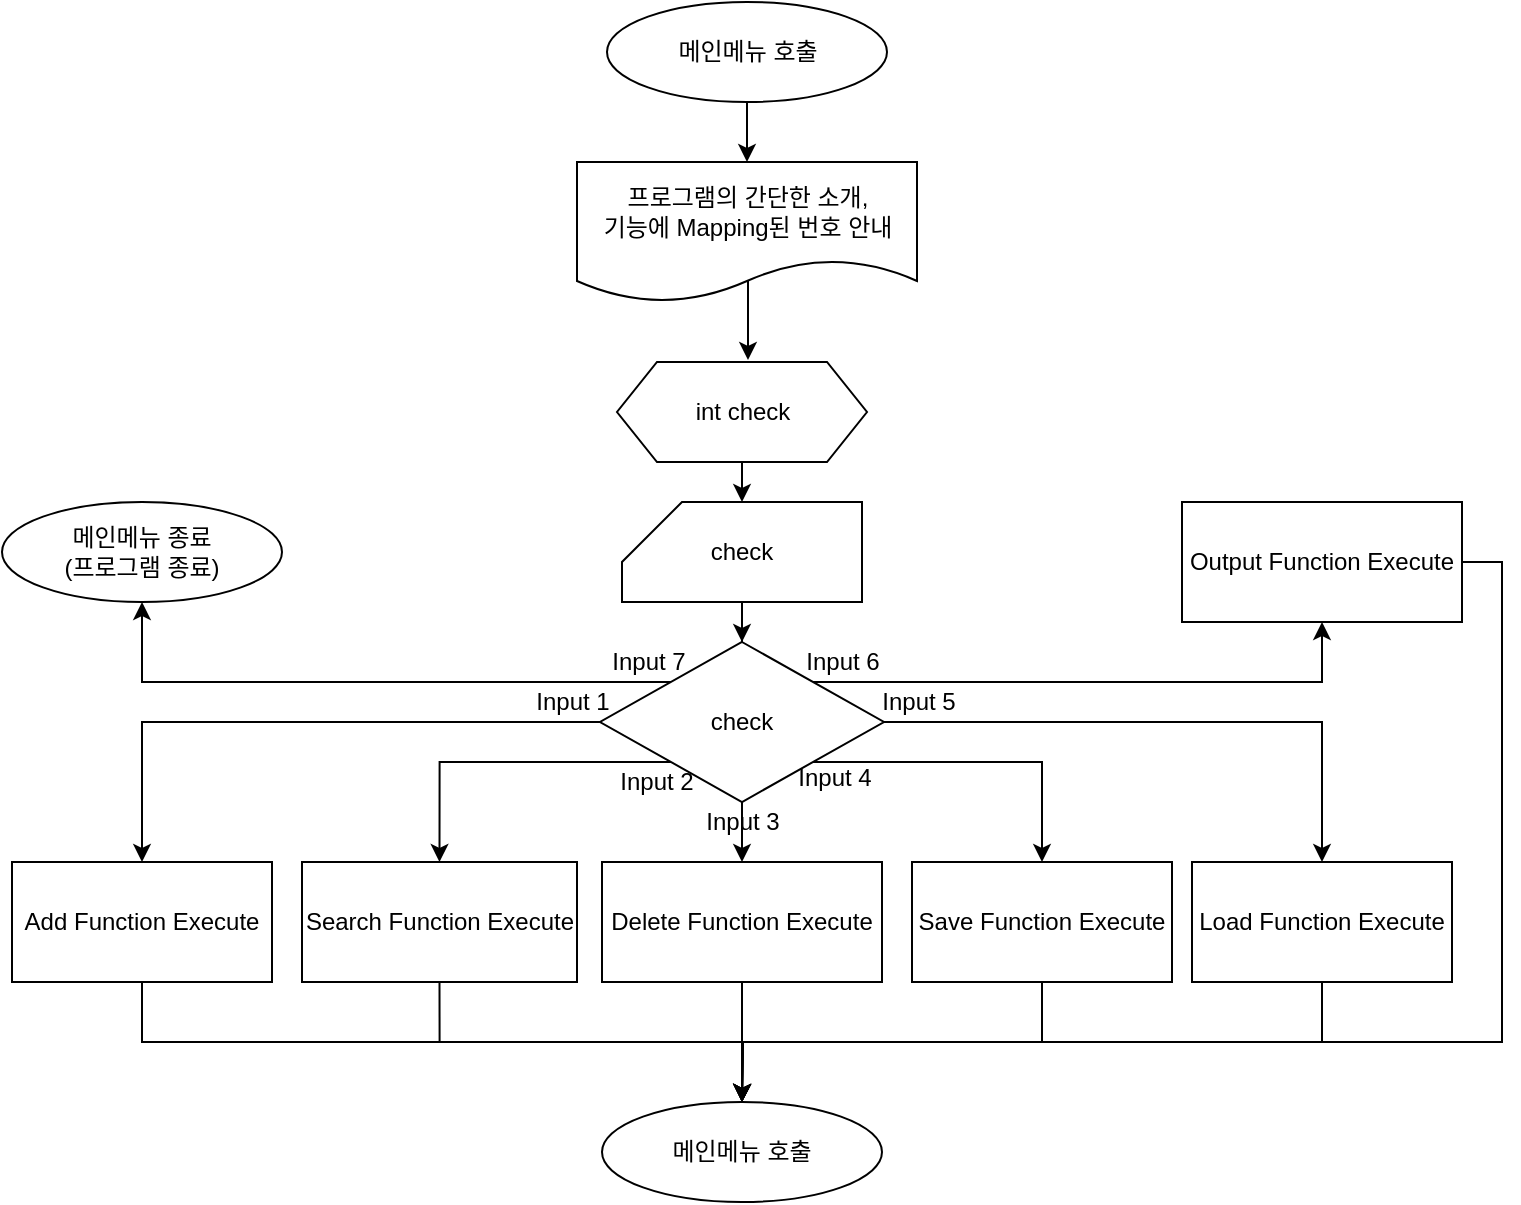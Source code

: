 <mxfile version="13.6.2" type="device"><diagram id="ubow2qTGX8DFZm3WDx6l" name="Page-1"><mxGraphModel dx="1326" dy="806" grid="1" gridSize="10" guides="1" tooltips="1" connect="1" arrows="1" fold="1" page="1" pageScale="1" pageWidth="1390" pageHeight="980" math="0" shadow="0"><root><mxCell id="0"/><mxCell id="1" parent="0"/><mxCell id="TG7QXEfmP0LjJ2ScFU4a-11" style="edgeStyle=orthogonalEdgeStyle;rounded=0;orthogonalLoop=1;jettySize=auto;html=1;exitX=0.5;exitY=1;exitDx=0;exitDy=0;entryX=0.5;entryY=0;entryDx=0;entryDy=0;" parent="1" source="TG7QXEfmP0LjJ2ScFU4a-1" target="TG7QXEfmP0LjJ2ScFU4a-2" edge="1"><mxGeometry relative="1" as="geometry"/></mxCell><mxCell id="TG7QXEfmP0LjJ2ScFU4a-1" value="메인메뉴 호출" style="ellipse;whiteSpace=wrap;html=1;" parent="1" vertex="1"><mxGeometry x="422.5" y="30" width="140" height="50" as="geometry"/></mxCell><mxCell id="TG7QXEfmP0LjJ2ScFU4a-15" style="edgeStyle=orthogonalEdgeStyle;rounded=0;orthogonalLoop=1;jettySize=auto;html=1;exitX=0.503;exitY=0.84;exitDx=0;exitDy=0;exitPerimeter=0;" parent="1" edge="1"><mxGeometry relative="1" as="geometry"><mxPoint x="491.01" y="168.8" as="sourcePoint"/><mxPoint x="493" y="209" as="targetPoint"/><Array as="points"><mxPoint x="493" y="169"/></Array></mxGeometry></mxCell><mxCell id="TG7QXEfmP0LjJ2ScFU4a-2" value="프로그램의 간단한 소개, &lt;br&gt;기능에 Mapping된 번호 안내" style="shape=document;whiteSpace=wrap;html=1;boundedLbl=1;" parent="1" vertex="1"><mxGeometry x="407.5" y="110" width="170" height="70" as="geometry"/></mxCell><mxCell id="TG7QXEfmP0LjJ2ScFU4a-16" style="edgeStyle=orthogonalEdgeStyle;rounded=0;orthogonalLoop=1;jettySize=auto;html=1;exitX=0.5;exitY=1;exitDx=0;exitDy=0;entryX=0.5;entryY=0;entryDx=0;entryDy=0;entryPerimeter=0;" parent="1" source="TG7QXEfmP0LjJ2ScFU4a-3" target="TG7QXEfmP0LjJ2ScFU4a-4" edge="1"><mxGeometry relative="1" as="geometry"/></mxCell><mxCell id="TG7QXEfmP0LjJ2ScFU4a-3" value="int check" style="shape=hexagon;perimeter=hexagonPerimeter2;whiteSpace=wrap;html=1;fixedSize=1;" parent="1" vertex="1"><mxGeometry x="427.5" y="210" width="125" height="50" as="geometry"/></mxCell><mxCell id="TG7QXEfmP0LjJ2ScFU4a-17" value="" style="edgeStyle=orthogonalEdgeStyle;rounded=0;orthogonalLoop=1;jettySize=auto;html=1;" parent="1" source="TG7QXEfmP0LjJ2ScFU4a-4" target="TG7QXEfmP0LjJ2ScFU4a-5" edge="1"><mxGeometry relative="1" as="geometry"/></mxCell><mxCell id="TG7QXEfmP0LjJ2ScFU4a-4" value="check" style="shape=card;whiteSpace=wrap;html=1;" parent="1" vertex="1"><mxGeometry x="430" y="280" width="120" height="50" as="geometry"/></mxCell><mxCell id="TG7QXEfmP0LjJ2ScFU4a-18" style="edgeStyle=orthogonalEdgeStyle;rounded=0;orthogonalLoop=1;jettySize=auto;html=1;exitX=0;exitY=0.5;exitDx=0;exitDy=0;" parent="1" source="TG7QXEfmP0LjJ2ScFU4a-5" target="TG7QXEfmP0LjJ2ScFU4a-6" edge="1"><mxGeometry relative="1" as="geometry"/></mxCell><mxCell id="TG7QXEfmP0LjJ2ScFU4a-19" style="edgeStyle=orthogonalEdgeStyle;rounded=0;orthogonalLoop=1;jettySize=auto;html=1;exitX=0;exitY=1;exitDx=0;exitDy=0;entryX=0.5;entryY=0;entryDx=0;entryDy=0;" parent="1" source="TG7QXEfmP0LjJ2ScFU4a-5" target="TG7QXEfmP0LjJ2ScFU4a-7" edge="1"><mxGeometry relative="1" as="geometry"/></mxCell><mxCell id="TG7QXEfmP0LjJ2ScFU4a-20" style="edgeStyle=orthogonalEdgeStyle;rounded=0;orthogonalLoop=1;jettySize=auto;html=1;entryX=0.5;entryY=0;entryDx=0;entryDy=0;" parent="1" source="TG7QXEfmP0LjJ2ScFU4a-5" target="TG7QXEfmP0LjJ2ScFU4a-8" edge="1"><mxGeometry relative="1" as="geometry"/></mxCell><mxCell id="TG7QXEfmP0LjJ2ScFU4a-21" style="edgeStyle=orthogonalEdgeStyle;rounded=0;orthogonalLoop=1;jettySize=auto;html=1;exitX=1;exitY=1;exitDx=0;exitDy=0;entryX=0.5;entryY=0;entryDx=0;entryDy=0;" parent="1" source="TG7QXEfmP0LjJ2ScFU4a-5" target="TG7QXEfmP0LjJ2ScFU4a-9" edge="1"><mxGeometry relative="1" as="geometry"/></mxCell><mxCell id="TG7QXEfmP0LjJ2ScFU4a-22" style="edgeStyle=orthogonalEdgeStyle;rounded=0;orthogonalLoop=1;jettySize=auto;html=1;exitX=1;exitY=0.5;exitDx=0;exitDy=0;entryX=0.5;entryY=0;entryDx=0;entryDy=0;" parent="1" source="TG7QXEfmP0LjJ2ScFU4a-5" target="TG7QXEfmP0LjJ2ScFU4a-10" edge="1"><mxGeometry relative="1" as="geometry"/></mxCell><mxCell id="D587-WQ-lTVBvuD_J88Y-6" style="edgeStyle=orthogonalEdgeStyle;rounded=0;orthogonalLoop=1;jettySize=auto;html=1;exitX=0;exitY=0;exitDx=0;exitDy=0;entryX=0.5;entryY=1;entryDx=0;entryDy=0;" parent="1" source="TG7QXEfmP0LjJ2ScFU4a-5" target="D587-WQ-lTVBvuD_J88Y-5" edge="1"><mxGeometry relative="1" as="geometry"/></mxCell><mxCell id="0TC-xwn7Gy5dal4IjodM-4" style="edgeStyle=orthogonalEdgeStyle;rounded=0;orthogonalLoop=1;jettySize=auto;html=1;exitX=1;exitY=0;exitDx=0;exitDy=0;entryX=0.5;entryY=1;entryDx=0;entryDy=0;" edge="1" parent="1" source="TG7QXEfmP0LjJ2ScFU4a-5" target="D587-WQ-lTVBvuD_J88Y-1"><mxGeometry relative="1" as="geometry"/></mxCell><mxCell id="TG7QXEfmP0LjJ2ScFU4a-5" value="check" style="rhombus;whiteSpace=wrap;html=1;" parent="1" vertex="1"><mxGeometry x="419" y="350" width="142" height="80" as="geometry"/></mxCell><mxCell id="0TC-xwn7Gy5dal4IjodM-11" style="edgeStyle=orthogonalEdgeStyle;rounded=0;orthogonalLoop=1;jettySize=auto;html=1;exitX=0.5;exitY=1;exitDx=0;exitDy=0;entryX=0.5;entryY=0;entryDx=0;entryDy=0;" edge="1" parent="1" source="TG7QXEfmP0LjJ2ScFU4a-6" target="0TC-xwn7Gy5dal4IjodM-10"><mxGeometry relative="1" as="geometry"/></mxCell><mxCell id="TG7QXEfmP0LjJ2ScFU4a-6" value="Add Function Execute" style="rounded=0;whiteSpace=wrap;html=1;" parent="1" vertex="1"><mxGeometry x="125" y="460" width="130" height="60" as="geometry"/></mxCell><mxCell id="0TC-xwn7Gy5dal4IjodM-12" style="edgeStyle=orthogonalEdgeStyle;rounded=0;orthogonalLoop=1;jettySize=auto;html=1;exitX=0.5;exitY=1;exitDx=0;exitDy=0;" edge="1" parent="1" source="TG7QXEfmP0LjJ2ScFU4a-7"><mxGeometry relative="1" as="geometry"><mxPoint x="490" y="580" as="targetPoint"/></mxGeometry></mxCell><mxCell id="TG7QXEfmP0LjJ2ScFU4a-7" value="Search Function Execute" style="rounded=0;whiteSpace=wrap;html=1;" parent="1" vertex="1"><mxGeometry x="270" y="460" width="137.5" height="60" as="geometry"/></mxCell><mxCell id="0TC-xwn7Gy5dal4IjodM-13" style="edgeStyle=orthogonalEdgeStyle;rounded=0;orthogonalLoop=1;jettySize=auto;html=1;exitX=0.5;exitY=1;exitDx=0;exitDy=0;" edge="1" parent="1" source="TG7QXEfmP0LjJ2ScFU4a-8"><mxGeometry relative="1" as="geometry"><mxPoint x="490" y="580" as="targetPoint"/></mxGeometry></mxCell><mxCell id="TG7QXEfmP0LjJ2ScFU4a-8" value="Delete Function Execute" style="rounded=0;whiteSpace=wrap;html=1;" parent="1" vertex="1"><mxGeometry x="420" y="460" width="140" height="60" as="geometry"/></mxCell><mxCell id="0TC-xwn7Gy5dal4IjodM-14" style="edgeStyle=orthogonalEdgeStyle;rounded=0;orthogonalLoop=1;jettySize=auto;html=1;exitX=0.5;exitY=1;exitDx=0;exitDy=0;" edge="1" parent="1" source="TG7QXEfmP0LjJ2ScFU4a-9"><mxGeometry relative="1" as="geometry"><mxPoint x="490" y="580" as="targetPoint"/></mxGeometry></mxCell><mxCell id="TG7QXEfmP0LjJ2ScFU4a-9" value="Save Function Execute" style="rounded=0;whiteSpace=wrap;html=1;" parent="1" vertex="1"><mxGeometry x="575" y="460" width="130" height="60" as="geometry"/></mxCell><mxCell id="0TC-xwn7Gy5dal4IjodM-15" style="edgeStyle=orthogonalEdgeStyle;rounded=0;orthogonalLoop=1;jettySize=auto;html=1;exitX=0.5;exitY=1;exitDx=0;exitDy=0;" edge="1" parent="1" source="TG7QXEfmP0LjJ2ScFU4a-10"><mxGeometry relative="1" as="geometry"><mxPoint x="490" y="580" as="targetPoint"/></mxGeometry></mxCell><mxCell id="TG7QXEfmP0LjJ2ScFU4a-10" value="Load Function Execute" style="rounded=0;whiteSpace=wrap;html=1;" parent="1" vertex="1"><mxGeometry x="715" y="460" width="130" height="60" as="geometry"/></mxCell><mxCell id="TG7QXEfmP0LjJ2ScFU4a-23" value="Input 1" style="text;html=1;align=center;verticalAlign=middle;resizable=0;points=[];autosize=1;" parent="1" vertex="1"><mxGeometry x="380" y="370" width="50" height="20" as="geometry"/></mxCell><mxCell id="TG7QXEfmP0LjJ2ScFU4a-24" value="Input 2" style="text;html=1;align=center;verticalAlign=middle;resizable=0;points=[];autosize=1;" parent="1" vertex="1"><mxGeometry x="421.5" y="410" width="50" height="20" as="geometry"/></mxCell><mxCell id="TG7QXEfmP0LjJ2ScFU4a-25" value="Input 3" style="text;html=1;align=center;verticalAlign=middle;resizable=0;points=[];autosize=1;" parent="1" vertex="1"><mxGeometry x="465" y="430" width="50" height="20" as="geometry"/></mxCell><mxCell id="TG7QXEfmP0LjJ2ScFU4a-26" value="Input 4" style="text;html=1;align=center;verticalAlign=middle;resizable=0;points=[];autosize=1;" parent="1" vertex="1"><mxGeometry x="511" y="408" width="50" height="20" as="geometry"/></mxCell><mxCell id="TG7QXEfmP0LjJ2ScFU4a-27" value="Input 5" style="text;html=1;align=center;verticalAlign=middle;resizable=0;points=[];autosize=1;" parent="1" vertex="1"><mxGeometry x="552.5" y="370" width="50" height="20" as="geometry"/></mxCell><mxCell id="0TC-xwn7Gy5dal4IjodM-16" style="edgeStyle=orthogonalEdgeStyle;rounded=0;orthogonalLoop=1;jettySize=auto;html=1;exitX=1;exitY=0.5;exitDx=0;exitDy=0;entryX=0.5;entryY=0;entryDx=0;entryDy=0;" edge="1" parent="1" source="D587-WQ-lTVBvuD_J88Y-1" target="0TC-xwn7Gy5dal4IjodM-10"><mxGeometry relative="1" as="geometry"><Array as="points"><mxPoint x="870" y="310"/><mxPoint x="870" y="550"/><mxPoint x="490" y="550"/></Array></mxGeometry></mxCell><mxCell id="D587-WQ-lTVBvuD_J88Y-1" value="Output Function Execute" style="rounded=0;whiteSpace=wrap;html=1;" parent="1" vertex="1"><mxGeometry x="710" y="280" width="140" height="60" as="geometry"/></mxCell><mxCell id="D587-WQ-lTVBvuD_J88Y-3" value="Input 6" style="text;html=1;align=center;verticalAlign=middle;resizable=0;points=[];autosize=1;" parent="1" vertex="1"><mxGeometry x="515" y="350" width="50" height="20" as="geometry"/></mxCell><mxCell id="D587-WQ-lTVBvuD_J88Y-5" value="메인메뉴 종료&lt;br&gt;(프로그램 종료)" style="ellipse;whiteSpace=wrap;html=1;" parent="1" vertex="1"><mxGeometry x="120" y="280" width="140" height="50" as="geometry"/></mxCell><mxCell id="D587-WQ-lTVBvuD_J88Y-7" value="Input 7" style="text;html=1;align=center;verticalAlign=middle;resizable=0;points=[];autosize=1;" parent="1" vertex="1"><mxGeometry x="417.5" y="350" width="50" height="20" as="geometry"/></mxCell><mxCell id="0TC-xwn7Gy5dal4IjodM-10" value="메인메뉴 호출" style="ellipse;whiteSpace=wrap;html=1;" vertex="1" parent="1"><mxGeometry x="420" y="580" width="140" height="50" as="geometry"/></mxCell></root></mxGraphModel></diagram></mxfile>